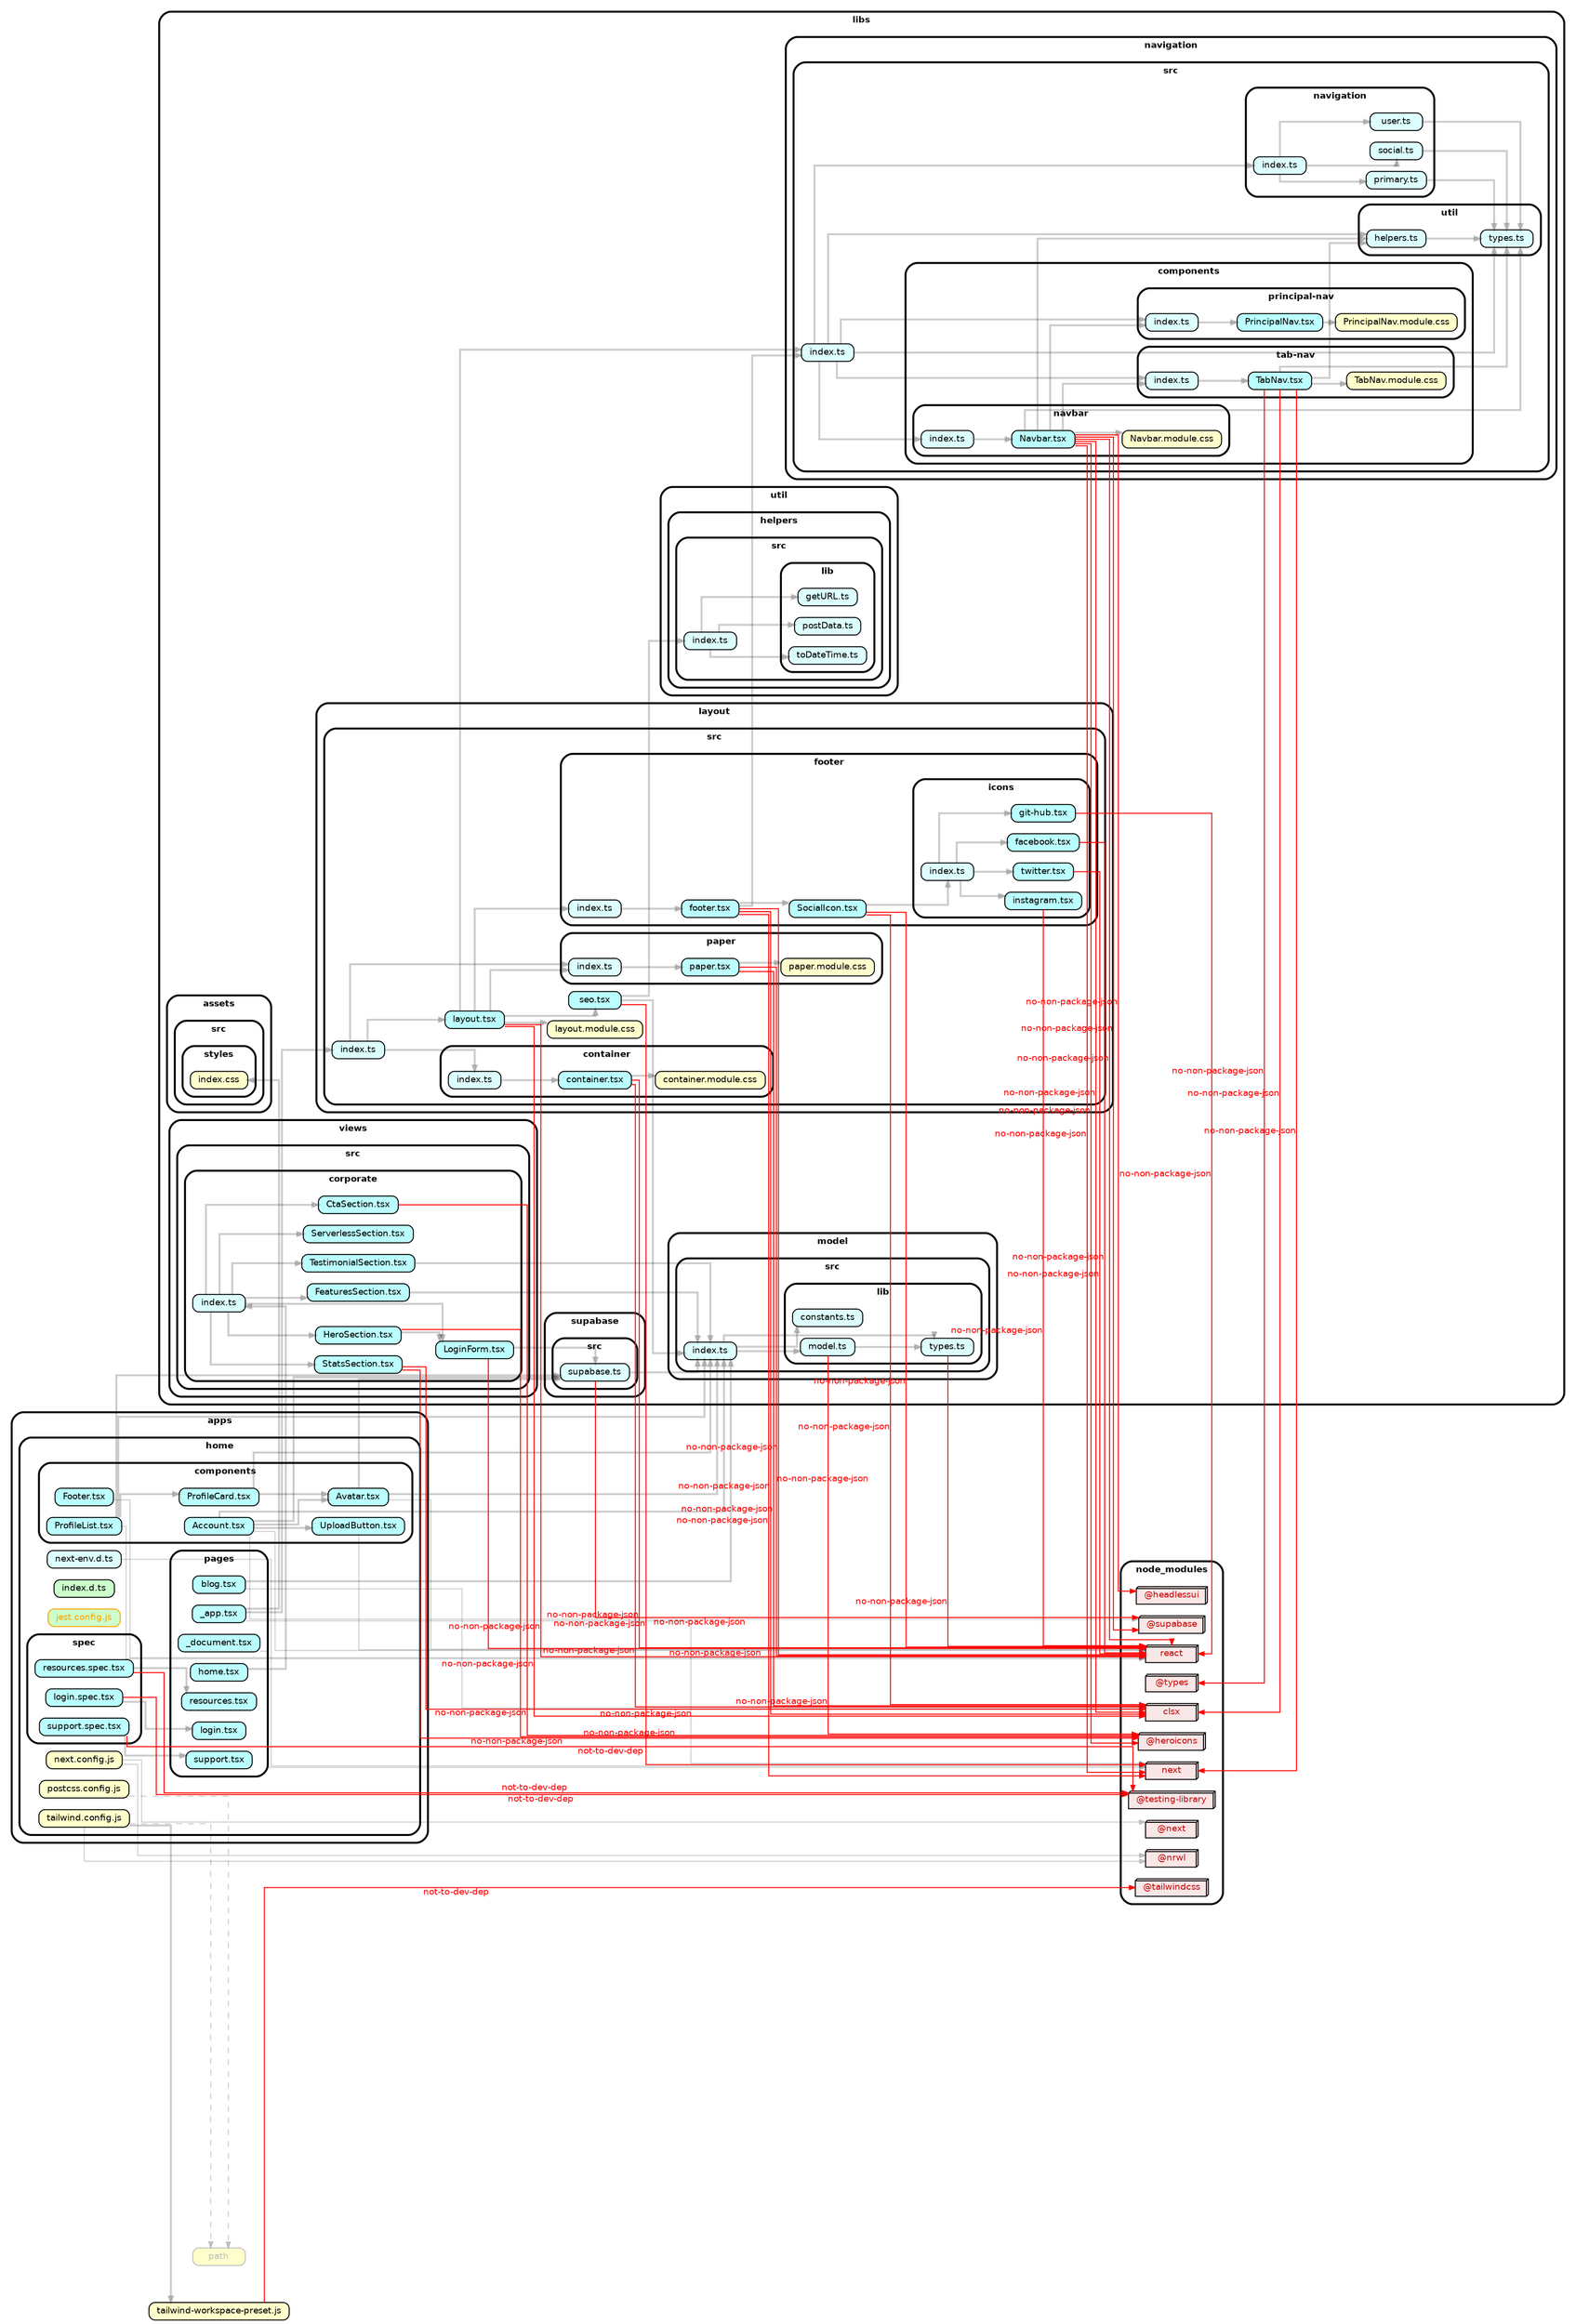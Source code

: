 strict digraph "dependency-cruiser output"{
    ordering="out" rankdir="LR" splines="ortho" overlap="false" nodesep="0.16" ranksep="0.18" fontname="Helvetica-bold" fontsize="9" style="rounded,bold,filled" fillcolor="#ffffff" compound="true"
    node [shape="box" style="rounded, filled" height="0.2" color="black" fillcolor="#ffffcc" fontcolor="black" fontname="Helvetica" fontsize="9"]
    edge [arrowhead="normal" arrowsize="0.6" penwidth="2.0" color="#00000033" fontname="Helvetica" fontsize="9"]

    subgraph "cluster_apps" {label="apps" subgraph "cluster_apps/home" {label="home" subgraph "cluster_apps/home/components" {label="components" "apps/home/components/Account.tsx" [label="Account.tsx" URL="apps/home/components/Account.tsx" fillcolor="#bbfeff"] } } }
    "apps/home/components/Account.tsx" -> "apps/home/components/UploadButton.tsx"
    "apps/home/components/Account.tsx" -> "apps/home/components/Avatar.tsx"
    "apps/home/components/Account.tsx" -> "node_modules/@supabase" [penwidth="1.0"]
    "apps/home/components/Account.tsx" -> "libs/model/src/index.ts"
    "apps/home/components/Account.tsx" -> "libs/supabase/src/supabase.ts"
    "apps/home/components/Account.tsx" -> "node_modules/react" [penwidth="1.0"]
    subgraph "cluster_apps" {label="apps" subgraph "cluster_apps/home" {label="home" subgraph "cluster_apps/home/components" {label="components" "apps/home/components/Avatar.tsx" [label="Avatar.tsx" URL="apps/home/components/Avatar.tsx" fillcolor="#bbfeff"] } } }
    "apps/home/components/Avatar.tsx" -> "libs/model/src/index.ts"
    "apps/home/components/Avatar.tsx" -> "libs/supabase/src/supabase.ts"
    "apps/home/components/Avatar.tsx" -> "node_modules/react" [penwidth="1.0"]
    subgraph "cluster_apps" {label="apps" subgraph "cluster_apps/home" {label="home" subgraph "cluster_apps/home/components" {label="components" "apps/home/components/Footer.tsx" [label="Footer.tsx" URL="apps/home/components/Footer.tsx" fillcolor="#bbfeff"] } } }
    "apps/home/components/Footer.tsx" -> "node_modules/react" [penwidth="1.0"]
    subgraph "cluster_apps" {label="apps" subgraph "cluster_apps/home" {label="home" subgraph "cluster_apps/home/components" {label="components" "apps/home/components/ProfileCard.tsx" [label="ProfileCard.tsx" URL="apps/home/components/ProfileCard.tsx" fillcolor="#bbfeff"] } } }
    "apps/home/components/ProfileCard.tsx" -> "apps/home/components/Avatar.tsx"
    "apps/home/components/ProfileCard.tsx" -> "libs/model/src/index.ts"
    subgraph "cluster_apps" {label="apps" subgraph "cluster_apps/home" {label="home" subgraph "cluster_apps/home/components" {label="components" "apps/home/components/ProfileList.tsx" [label="ProfileList.tsx" URL="apps/home/components/ProfileList.tsx" fillcolor="#bbfeff"] } } }
    "apps/home/components/ProfileList.tsx" -> "apps/home/components/ProfileCard.tsx"
    "apps/home/components/ProfileList.tsx" -> "libs/model/src/index.ts"
    "apps/home/components/ProfileList.tsx" -> "libs/supabase/src/supabase.ts"
    "apps/home/components/ProfileList.tsx" -> "node_modules/react" [penwidth="1.0"]
    subgraph "cluster_apps" {label="apps" subgraph "cluster_apps/home" {label="home" subgraph "cluster_apps/home/components" {label="components" "apps/home/components/UploadButton.tsx" [label="UploadButton.tsx" URL="apps/home/components/UploadButton.tsx" fillcolor="#bbfeff"] } } }
    "apps/home/components/UploadButton.tsx" -> "node_modules/react" [penwidth="1.0"]
    subgraph "cluster_apps" {label="apps" subgraph "cluster_apps/home" {label="home" "apps/home/index.d.ts" [label="index.d.ts" URL="apps/home/index.d.ts" fillcolor="#ccffcc"] } }
    subgraph "cluster_apps" {label="apps" subgraph "cluster_apps/home" {label="home" "apps/home/jest.config.js" [label="jest.config.js" tooltip="no-orphans" URL="apps/home/jest.config.js" fillcolor="#ccffcc" fontcolor="orange" color="orange"] } }
    subgraph "cluster_apps" {label="apps" subgraph "cluster_apps/home" {label="home" "apps/home/next-env.d.ts" [label="next-env.d.ts" URL="apps/home/next-env.d.ts" fillcolor="#ddfeff"] } }
    "apps/home/next-env.d.ts" -> "node_modules/next" [penwidth="1.0"]
    subgraph "cluster_apps" {label="apps" subgraph "cluster_apps/home" {label="home" "apps/home/next.config.js" [label="next.config.js" URL="apps/home/next.config.js" ] } }
    "apps/home/next.config.js" -> "node_modules/@next" [penwidth="1.0"]
    "apps/home/next.config.js" -> "node_modules/@nrwl" [penwidth="1.0"]
    subgraph "cluster_apps" {label="apps" subgraph "cluster_apps/home" {label="home" subgraph "cluster_apps/home/pages" {label="pages" "apps/home/pages/_app.tsx" [label="_app.tsx" URL="apps/home/pages/_app.tsx" fillcolor="#bbfeff"] } } }
    "apps/home/pages/_app.tsx" -> "libs/layout/src/index.ts"
    "apps/home/pages/_app.tsx" -> "libs/assets/src/styles/index.css"
    "apps/home/pages/_app.tsx" -> "node_modules/next" [penwidth="1.0"]
    subgraph "cluster_apps" {label="apps" subgraph "cluster_apps/home" {label="home" subgraph "cluster_apps/home/pages" {label="pages" "apps/home/pages/_document.tsx" [label="_document.tsx" URL="apps/home/pages/_document.tsx" fillcolor="#bbfeff"] } } }
    "apps/home/pages/_document.tsx" -> "node_modules/next" [penwidth="1.0"]
    subgraph "cluster_apps" {label="apps" subgraph "cluster_apps/home" {label="home" subgraph "cluster_apps/home/pages" {label="pages" "apps/home/pages/blog.tsx" [label="blog.tsx" URL="apps/home/pages/blog.tsx" fillcolor="#bbfeff"] } } }
    "apps/home/pages/blog.tsx" -> "libs/model/src/index.ts"
    "apps/home/pages/blog.tsx" -> "node_modules/clsx" [penwidth="1.0"]
    subgraph "cluster_apps" {label="apps" subgraph "cluster_apps/home" {label="home" subgraph "cluster_apps/home/pages" {label="pages" "apps/home/pages/home.tsx" [label="home.tsx" URL="apps/home/pages/home.tsx" fillcolor="#bbfeff"] } } }
    "apps/home/pages/home.tsx" -> "libs/views/src/corporate/index.ts"
    subgraph "cluster_apps" {label="apps" subgraph "cluster_apps/home" {label="home" subgraph "cluster_apps/home/pages" {label="pages" "apps/home/pages/login.tsx" [label="login.tsx" URL="apps/home/pages/login.tsx" fillcolor="#bbfeff"] } } }
    subgraph "cluster_apps" {label="apps" subgraph "cluster_apps/home" {label="home" subgraph "cluster_apps/home/pages" {label="pages" "apps/home/pages/resources.tsx" [label="resources.tsx" URL="apps/home/pages/resources.tsx" fillcolor="#bbfeff"] } } }
    subgraph "cluster_apps" {label="apps" subgraph "cluster_apps/home" {label="home" subgraph "cluster_apps/home/pages" {label="pages" "apps/home/pages/support.tsx" [label="support.tsx" URL="apps/home/pages/support.tsx" fillcolor="#bbfeff"] } } }
    subgraph "cluster_apps" {label="apps" subgraph "cluster_apps/home" {label="home" "apps/home/postcss.config.js" [label="postcss.config.js" URL="apps/home/postcss.config.js" ] } }
    "apps/home/postcss.config.js" -> "path" [style="dashed" penwidth="1.0"]
    subgraph "cluster_apps" {label="apps" subgraph "cluster_apps/home" {label="home" subgraph "cluster_apps/home/spec" {label="spec" "apps/home/spec/login.spec.tsx" [label="login.spec.tsx" URL="apps/home/spec/login.spec.tsx" fillcolor="#bbfeff"] } } }
    "apps/home/spec/login.spec.tsx" -> "apps/home/pages/login.tsx"
    "apps/home/spec/login.spec.tsx" -> "node_modules/@testing-library" [xlabel="not-to-dev-dep" tooltip="not-to-dev-dep" penwidth="1.0" fontcolor="red" color="red"]
    subgraph "cluster_apps" {label="apps" subgraph "cluster_apps/home" {label="home" subgraph "cluster_apps/home/spec" {label="spec" "apps/home/spec/resources.spec.tsx" [label="resources.spec.tsx" URL="apps/home/spec/resources.spec.tsx" fillcolor="#bbfeff"] } } }
    "apps/home/spec/resources.spec.tsx" -> "apps/home/pages/resources.tsx"
    "apps/home/spec/resources.spec.tsx" -> "node_modules/@testing-library" [xlabel="not-to-dev-dep" tooltip="not-to-dev-dep" penwidth="1.0" fontcolor="red" color="red"]
    subgraph "cluster_apps" {label="apps" subgraph "cluster_apps/home" {label="home" subgraph "cluster_apps/home/spec" {label="spec" "apps/home/spec/support.spec.tsx" [label="support.spec.tsx" URL="apps/home/spec/support.spec.tsx" fillcolor="#bbfeff"] } } }
    "apps/home/spec/support.spec.tsx" -> "apps/home/pages/support.tsx"
    "apps/home/spec/support.spec.tsx" -> "node_modules/@testing-library" [xlabel="not-to-dev-dep" tooltip="not-to-dev-dep" penwidth="1.0" fontcolor="red" color="red"]
    subgraph "cluster_apps" {label="apps" subgraph "cluster_apps/home" {label="home" "apps/home/tailwind.config.js" [label="tailwind.config.js" URL="apps/home/tailwind.config.js" ] } }
    "apps/home/tailwind.config.js" -> "tailwind-workspace-preset.js"
    "apps/home/tailwind.config.js" -> "node_modules/@nrwl" [penwidth="1.0"]
    "apps/home/tailwind.config.js" -> "path" [style="dashed" penwidth="1.0"]
    subgraph "cluster_libs" {label="libs" subgraph "cluster_libs/assets" {label="assets" subgraph "cluster_libs/assets/src" {label="src" subgraph "cluster_libs/assets/src/styles" {label="styles" "libs/assets/src/styles/index.css" [label="index.css" URL="libs/assets/src/styles/index.css" ] } } } }
    subgraph "cluster_libs" {label="libs" subgraph "cluster_libs/layout" {label="layout" subgraph "cluster_libs/layout/src" {label="src" subgraph "cluster_libs/layout/src/container" {label="container" "libs/layout/src/container/container.module.css" [label="container.module.css" URL="libs/layout/src/container/container.module.css" ] } } } }
    subgraph "cluster_libs" {label="libs" subgraph "cluster_libs/layout" {label="layout" subgraph "cluster_libs/layout/src" {label="src" subgraph "cluster_libs/layout/src/container" {label="container" "libs/layout/src/container/container.tsx" [label="container.tsx" URL="libs/layout/src/container/container.tsx" fillcolor="#bbfeff"] } } } }
    "libs/layout/src/container/container.tsx" -> "libs/layout/src/container/container.module.css"
    "libs/layout/src/container/container.tsx" -> "node_modules/clsx" [xlabel="no-non-package-json" tooltip="no-non-package-json" penwidth="1.0" fontcolor="red" color="red"]
    "libs/layout/src/container/container.tsx" -> "node_modules/react" [xlabel="no-non-package-json" tooltip="no-non-package-json" penwidth="1.0" fontcolor="red" color="red"]
    subgraph "cluster_libs" {label="libs" subgraph "cluster_libs/layout" {label="layout" subgraph "cluster_libs/layout/src" {label="src" subgraph "cluster_libs/layout/src/container" {label="container" "libs/layout/src/container/index.ts" [label="index.ts" URL="libs/layout/src/container/index.ts" fillcolor="#ddfeff"] } } } }
    "libs/layout/src/container/index.ts" -> "libs/layout/src/container/container.tsx"
    subgraph "cluster_libs" {label="libs" subgraph "cluster_libs/layout" {label="layout" subgraph "cluster_libs/layout/src" {label="src" subgraph "cluster_libs/layout/src/footer" {label="footer" "libs/layout/src/footer/SocialIcon.tsx" [label="SocialIcon.tsx" URL="libs/layout/src/footer/SocialIcon.tsx" fillcolor="#bbfeff"] } } } }
    "libs/layout/src/footer/SocialIcon.tsx" -> "libs/layout/src/footer/icons/index.ts"
    "libs/layout/src/footer/SocialIcon.tsx" -> "node_modules/clsx" [xlabel="no-non-package-json" tooltip="no-non-package-json" penwidth="1.0" fontcolor="red" color="red"]
    "libs/layout/src/footer/SocialIcon.tsx" -> "node_modules/react" [xlabel="no-non-package-json" tooltip="no-non-package-json" penwidth="1.0" fontcolor="red" color="red"]
    subgraph "cluster_libs" {label="libs" subgraph "cluster_libs/layout" {label="layout" subgraph "cluster_libs/layout/src" {label="src" subgraph "cluster_libs/layout/src/footer" {label="footer" "libs/layout/src/footer/footer.tsx" [label="footer.tsx" URL="libs/layout/src/footer/footer.tsx" fillcolor="#bbfeff"] } } } }
    "libs/layout/src/footer/footer.tsx" -> "libs/layout/src/footer/SocialIcon.tsx"
    "libs/layout/src/footer/footer.tsx" -> "libs/navigation/src/index.ts"
    "libs/layout/src/footer/footer.tsx" -> "node_modules/clsx" [xlabel="no-non-package-json" tooltip="no-non-package-json" penwidth="1.0" fontcolor="red" color="red"]
    "libs/layout/src/footer/footer.tsx" -> "node_modules/next" [xlabel="no-non-package-json" tooltip="no-non-package-json" penwidth="1.0" fontcolor="red" color="red"]
    "libs/layout/src/footer/footer.tsx" -> "node_modules/react" [xlabel="no-non-package-json" tooltip="no-non-package-json" penwidth="1.0" fontcolor="red" color="red"]
    subgraph "cluster_libs" {label="libs" subgraph "cluster_libs/layout" {label="layout" subgraph "cluster_libs/layout/src" {label="src" subgraph "cluster_libs/layout/src/footer" {label="footer" subgraph "cluster_libs/layout/src/footer/icons" {label="icons" "libs/layout/src/footer/icons/facebook.tsx" [label="facebook.tsx" URL="libs/layout/src/footer/icons/facebook.tsx" fillcolor="#bbfeff"] } } } } }
    "libs/layout/src/footer/icons/facebook.tsx" -> "node_modules/react" [xlabel="no-non-package-json" tooltip="no-non-package-json" penwidth="1.0" fontcolor="red" color="red"]
    subgraph "cluster_libs" {label="libs" subgraph "cluster_libs/layout" {label="layout" subgraph "cluster_libs/layout/src" {label="src" subgraph "cluster_libs/layout/src/footer" {label="footer" subgraph "cluster_libs/layout/src/footer/icons" {label="icons" "libs/layout/src/footer/icons/git-hub.tsx" [label="git-hub.tsx" URL="libs/layout/src/footer/icons/git-hub.tsx" fillcolor="#bbfeff"] } } } } }
    "libs/layout/src/footer/icons/git-hub.tsx" -> "node_modules/react" [xlabel="no-non-package-json" tooltip="no-non-package-json" penwidth="1.0" fontcolor="red" color="red"]
    subgraph "cluster_libs" {label="libs" subgraph "cluster_libs/layout" {label="layout" subgraph "cluster_libs/layout/src" {label="src" subgraph "cluster_libs/layout/src/footer" {label="footer" subgraph "cluster_libs/layout/src/footer/icons" {label="icons" "libs/layout/src/footer/icons/index.ts" [label="index.ts" URL="libs/layout/src/footer/icons/index.ts" fillcolor="#ddfeff"] } } } } }
    "libs/layout/src/footer/icons/index.ts" -> "libs/layout/src/footer/icons/facebook.tsx"
    "libs/layout/src/footer/icons/index.ts" -> "libs/layout/src/footer/icons/git-hub.tsx"
    "libs/layout/src/footer/icons/index.ts" -> "libs/layout/src/footer/icons/instagram.tsx"
    "libs/layout/src/footer/icons/index.ts" -> "libs/layout/src/footer/icons/twitter.tsx"
    subgraph "cluster_libs" {label="libs" subgraph "cluster_libs/layout" {label="layout" subgraph "cluster_libs/layout/src" {label="src" subgraph "cluster_libs/layout/src/footer" {label="footer" subgraph "cluster_libs/layout/src/footer/icons" {label="icons" "libs/layout/src/footer/icons/instagram.tsx" [label="instagram.tsx" URL="libs/layout/src/footer/icons/instagram.tsx" fillcolor="#bbfeff"] } } } } }
    "libs/layout/src/footer/icons/instagram.tsx" -> "node_modules/react" [xlabel="no-non-package-json" tooltip="no-non-package-json" penwidth="1.0" fontcolor="red" color="red"]
    subgraph "cluster_libs" {label="libs" subgraph "cluster_libs/layout" {label="layout" subgraph "cluster_libs/layout/src" {label="src" subgraph "cluster_libs/layout/src/footer" {label="footer" subgraph "cluster_libs/layout/src/footer/icons" {label="icons" "libs/layout/src/footer/icons/twitter.tsx" [label="twitter.tsx" URL="libs/layout/src/footer/icons/twitter.tsx" fillcolor="#bbfeff"] } } } } }
    "libs/layout/src/footer/icons/twitter.tsx" -> "node_modules/react" [xlabel="no-non-package-json" tooltip="no-non-package-json" penwidth="1.0" fontcolor="red" color="red"]
    subgraph "cluster_libs" {label="libs" subgraph "cluster_libs/layout" {label="layout" subgraph "cluster_libs/layout/src" {label="src" subgraph "cluster_libs/layout/src/footer" {label="footer" "libs/layout/src/footer/index.ts" [label="index.ts" URL="libs/layout/src/footer/index.ts" fillcolor="#ddfeff"] } } } }
    "libs/layout/src/footer/index.ts" -> "libs/layout/src/footer/footer.tsx"
    subgraph "cluster_libs" {label="libs" subgraph "cluster_libs/layout" {label="layout" subgraph "cluster_libs/layout/src" {label="src" "libs/layout/src/index.ts" [label="index.ts" URL="libs/layout/src/index.ts" fillcolor="#ddfeff"] } } }
    "libs/layout/src/index.ts" -> "libs/layout/src/container/index.ts"
    "libs/layout/src/index.ts" -> "libs/layout/src/layout.tsx"
    "libs/layout/src/index.ts" -> "libs/layout/src/paper/index.ts"
    subgraph "cluster_libs" {label="libs" subgraph "cluster_libs/layout" {label="layout" subgraph "cluster_libs/layout/src" {label="src" "libs/layout/src/layout.module.css" [label="layout.module.css" URL="libs/layout/src/layout.module.css" ] } } }
    subgraph "cluster_libs" {label="libs" subgraph "cluster_libs/layout" {label="layout" subgraph "cluster_libs/layout/src" {label="src" "libs/layout/src/layout.tsx" [label="layout.tsx" URL="libs/layout/src/layout.tsx" fillcolor="#bbfeff"] } } }
    "libs/layout/src/layout.tsx" -> "libs/layout/src/footer/index.ts"
    "libs/layout/src/layout.tsx" -> "libs/layout/src/layout.module.css"
    "libs/layout/src/layout.tsx" -> "libs/layout/src/paper/index.ts"
    "libs/layout/src/layout.tsx" -> "libs/layout/src/seo.tsx"
    "libs/layout/src/layout.tsx" -> "libs/navigation/src/index.ts"
    "libs/layout/src/layout.tsx" -> "node_modules/clsx" [xlabel="no-non-package-json" tooltip="no-non-package-json" penwidth="1.0" fontcolor="red" color="red"]
    "libs/layout/src/layout.tsx" -> "node_modules/react" [xlabel="no-non-package-json" tooltip="no-non-package-json" penwidth="1.0" fontcolor="red" color="red"]
    subgraph "cluster_libs" {label="libs" subgraph "cluster_libs/layout" {label="layout" subgraph "cluster_libs/layout/src" {label="src" subgraph "cluster_libs/layout/src/paper" {label="paper" "libs/layout/src/paper/index.ts" [label="index.ts" URL="libs/layout/src/paper/index.ts" fillcolor="#ddfeff"] } } } }
    "libs/layout/src/paper/index.ts" -> "libs/layout/src/paper/paper.tsx"
    subgraph "cluster_libs" {label="libs" subgraph "cluster_libs/layout" {label="layout" subgraph "cluster_libs/layout/src" {label="src" subgraph "cluster_libs/layout/src/paper" {label="paper" "libs/layout/src/paper/paper.module.css" [label="paper.module.css" URL="libs/layout/src/paper/paper.module.css" ] } } } }
    subgraph "cluster_libs" {label="libs" subgraph "cluster_libs/layout" {label="layout" subgraph "cluster_libs/layout/src" {label="src" subgraph "cluster_libs/layout/src/paper" {label="paper" "libs/layout/src/paper/paper.tsx" [label="paper.tsx" URL="libs/layout/src/paper/paper.tsx" fillcolor="#bbfeff"] } } } }
    "libs/layout/src/paper/paper.tsx" -> "libs/layout/src/paper/paper.module.css"
    "libs/layout/src/paper/paper.tsx" -> "node_modules/clsx" [xlabel="no-non-package-json" tooltip="no-non-package-json" penwidth="1.0" fontcolor="red" color="red"]
    "libs/layout/src/paper/paper.tsx" -> "node_modules/react" [xlabel="no-non-package-json" tooltip="no-non-package-json" penwidth="1.0" fontcolor="red" color="red"]
    subgraph "cluster_libs" {label="libs" subgraph "cluster_libs/layout" {label="layout" subgraph "cluster_libs/layout/src" {label="src" "libs/layout/src/seo.tsx" [label="seo.tsx" URL="libs/layout/src/seo.tsx" fillcolor="#bbfeff"] } } }
    "libs/layout/src/seo.tsx" -> "libs/util/helpers/src/index.ts"
    "libs/layout/src/seo.tsx" -> "libs/model/src/index.ts"
    "libs/layout/src/seo.tsx" -> "node_modules/next" [xlabel="no-non-package-json" tooltip="no-non-package-json" penwidth="1.0" fontcolor="red" color="red"]
    subgraph "cluster_libs" {label="libs" subgraph "cluster_libs/model" {label="model" subgraph "cluster_libs/model/src" {label="src" "libs/model/src/index.ts" [label="index.ts" URL="libs/model/src/index.ts" fillcolor="#ddfeff"] } } }
    "libs/model/src/index.ts" -> "libs/model/src/lib/constants.ts"
    "libs/model/src/index.ts" -> "libs/model/src/lib/model.ts"
    "libs/model/src/index.ts" -> "libs/model/src/lib/types.ts"
    subgraph "cluster_libs" {label="libs" subgraph "cluster_libs/model" {label="model" subgraph "cluster_libs/model/src" {label="src" subgraph "cluster_libs/model/src/lib" {label="lib" "libs/model/src/lib/constants.ts" [label="constants.ts" URL="libs/model/src/lib/constants.ts" fillcolor="#ddfeff"] } } } }
    subgraph "cluster_libs" {label="libs" subgraph "cluster_libs/model" {label="model" subgraph "cluster_libs/model/src" {label="src" subgraph "cluster_libs/model/src/lib" {label="lib" "libs/model/src/lib/model.ts" [label="model.ts" URL="libs/model/src/lib/model.ts" fillcolor="#ddfeff"] } } } }
    "libs/model/src/lib/model.ts" -> "libs/model/src/lib/types.ts"
    "libs/model/src/lib/model.ts" -> "node_modules/@heroicons" [xlabel="no-non-package-json" tooltip="no-non-package-json" penwidth="1.0" fontcolor="red" color="red"]
    subgraph "cluster_libs" {label="libs" subgraph "cluster_libs/model" {label="model" subgraph "cluster_libs/model/src" {label="src" subgraph "cluster_libs/model/src/lib" {label="lib" "libs/model/src/lib/types.ts" [label="types.ts" URL="libs/model/src/lib/types.ts" fillcolor="#ddfeff"] } } } }
    "libs/model/src/lib/types.ts" -> "node_modules/react" [xlabel="no-non-package-json" tooltip="no-non-package-json" penwidth="1.0" fontcolor="red" color="red"]
    subgraph "cluster_libs" {label="libs" subgraph "cluster_libs/navigation" {label="navigation" subgraph "cluster_libs/navigation/src" {label="src" subgraph "cluster_libs/navigation/src/components" {label="components" subgraph "cluster_libs/navigation/src/components/navbar" {label="navbar" "libs/navigation/src/components/navbar/Navbar.module.css" [label="Navbar.module.css" URL="libs/navigation/src/components/navbar/Navbar.module.css" ] } } } } }
    subgraph "cluster_libs" {label="libs" subgraph "cluster_libs/navigation" {label="navigation" subgraph "cluster_libs/navigation/src" {label="src" subgraph "cluster_libs/navigation/src/components" {label="components" subgraph "cluster_libs/navigation/src/components/navbar" {label="navbar" "libs/navigation/src/components/navbar/Navbar.tsx" [label="Navbar.tsx" URL="libs/navigation/src/components/navbar/Navbar.tsx" fillcolor="#bbfeff"] } } } } }
    "libs/navigation/src/components/navbar/Navbar.tsx" -> "libs/navigation/src/util/helpers.ts"
    "libs/navigation/src/components/navbar/Navbar.tsx" -> "libs/navigation/src/util/types.ts"
    "libs/navigation/src/components/navbar/Navbar.tsx" -> "libs/navigation/src/components/principal-nav/index.ts"
    "libs/navigation/src/components/navbar/Navbar.tsx" -> "libs/navigation/src/components/tab-nav/index.ts"
    "libs/navigation/src/components/navbar/Navbar.tsx" -> "libs/navigation/src/components/navbar/Navbar.module.css"
    "libs/navigation/src/components/navbar/Navbar.tsx" -> "node_modules/@headlessui" [xlabel="no-non-package-json" tooltip="no-non-package-json" penwidth="1.0" fontcolor="red" color="red"]
    "libs/navigation/src/components/navbar/Navbar.tsx" -> "node_modules/@heroicons" [xlabel="no-non-package-json" tooltip="no-non-package-json" penwidth="1.0" fontcolor="red" color="red"]
    "libs/navigation/src/components/navbar/Navbar.tsx" -> "node_modules/@supabase" [xlabel="no-non-package-json" tooltip="no-non-package-json" penwidth="1.0" fontcolor="red" color="red"]
    "libs/navigation/src/components/navbar/Navbar.tsx" -> "node_modules/clsx" [xlabel="no-non-package-json" tooltip="no-non-package-json" penwidth="1.0" fontcolor="red" color="red"]
    "libs/navigation/src/components/navbar/Navbar.tsx" -> "node_modules/next" [xlabel="no-non-package-json" tooltip="no-non-package-json" penwidth="1.0" fontcolor="red" color="red"]
    "libs/navigation/src/components/navbar/Navbar.tsx" -> "node_modules/react" [xlabel="no-non-package-json" tooltip="no-non-package-json" penwidth="1.0" fontcolor="red" color="red"]
    subgraph "cluster_libs" {label="libs" subgraph "cluster_libs/navigation" {label="navigation" subgraph "cluster_libs/navigation/src" {label="src" subgraph "cluster_libs/navigation/src/components" {label="components" subgraph "cluster_libs/navigation/src/components/navbar" {label="navbar" "libs/navigation/src/components/navbar/index.ts" [label="index.ts" URL="libs/navigation/src/components/navbar/index.ts" fillcolor="#ddfeff"] } } } } }
    "libs/navigation/src/components/navbar/index.ts" -> "libs/navigation/src/components/navbar/Navbar.tsx"
    subgraph "cluster_libs" {label="libs" subgraph "cluster_libs/navigation" {label="navigation" subgraph "cluster_libs/navigation/src" {label="src" subgraph "cluster_libs/navigation/src/components" {label="components" subgraph "cluster_libs/navigation/src/components/principal-nav" {label="principal-nav" "libs/navigation/src/components/principal-nav/PrincipalNav.module.css" [label="PrincipalNav.module.css" URL="libs/navigation/src/components/principal-nav/PrincipalNav.module.css" ] } } } } }
    subgraph "cluster_libs" {label="libs" subgraph "cluster_libs/navigation" {label="navigation" subgraph "cluster_libs/navigation/src" {label="src" subgraph "cluster_libs/navigation/src/components" {label="components" subgraph "cluster_libs/navigation/src/components/principal-nav" {label="principal-nav" "libs/navigation/src/components/principal-nav/PrincipalNav.tsx" [label="PrincipalNav.tsx" URL="libs/navigation/src/components/principal-nav/PrincipalNav.tsx" fillcolor="#bbfeff"] } } } } }
    "libs/navigation/src/components/principal-nav/PrincipalNav.tsx" -> "libs/navigation/src/components/principal-nav/PrincipalNav.module.css"
    subgraph "cluster_libs" {label="libs" subgraph "cluster_libs/navigation" {label="navigation" subgraph "cluster_libs/navigation/src" {label="src" subgraph "cluster_libs/navigation/src/components" {label="components" subgraph "cluster_libs/navigation/src/components/principal-nav" {label="principal-nav" "libs/navigation/src/components/principal-nav/index.ts" [label="index.ts" URL="libs/navigation/src/components/principal-nav/index.ts" fillcolor="#ddfeff"] } } } } }
    "libs/navigation/src/components/principal-nav/index.ts" -> "libs/navigation/src/components/principal-nav/PrincipalNav.tsx"
    subgraph "cluster_libs" {label="libs" subgraph "cluster_libs/navigation" {label="navigation" subgraph "cluster_libs/navigation/src" {label="src" subgraph "cluster_libs/navigation/src/components" {label="components" subgraph "cluster_libs/navigation/src/components/tab-nav" {label="tab-nav" "libs/navigation/src/components/tab-nav/TabNav.module.css" [label="TabNav.module.css" URL="libs/navigation/src/components/tab-nav/TabNav.module.css" ] } } } } }
    subgraph "cluster_libs" {label="libs" subgraph "cluster_libs/navigation" {label="navigation" subgraph "cluster_libs/navigation/src" {label="src" subgraph "cluster_libs/navigation/src/components" {label="components" subgraph "cluster_libs/navigation/src/components/tab-nav" {label="tab-nav" "libs/navigation/src/components/tab-nav/TabNav.tsx" [label="TabNav.tsx" URL="libs/navigation/src/components/tab-nav/TabNav.tsx" fillcolor="#bbfeff"] } } } } }
    "libs/navigation/src/components/tab-nav/TabNav.tsx" -> "libs/navigation/src/util/helpers.ts"
    "libs/navigation/src/components/tab-nav/TabNav.tsx" -> "libs/navigation/src/util/types.ts"
    "libs/navigation/src/components/tab-nav/TabNav.tsx" -> "libs/navigation/src/components/tab-nav/TabNav.module.css"
    "libs/navigation/src/components/tab-nav/TabNav.tsx" -> "node_modules/clsx" [xlabel="no-non-package-json" tooltip="no-non-package-json" penwidth="1.0" fontcolor="red" color="red"]
    "libs/navigation/src/components/tab-nav/TabNav.tsx" -> "node_modules/@types" [xlabel="no-non-package-json" tooltip="no-non-package-json" penwidth="1.0" fontcolor="red" color="red"]
    "libs/navigation/src/components/tab-nav/TabNav.tsx" -> "node_modules/next" [xlabel="no-non-package-json" tooltip="no-non-package-json" penwidth="1.0" fontcolor="red" color="red"]
    subgraph "cluster_libs" {label="libs" subgraph "cluster_libs/navigation" {label="navigation" subgraph "cluster_libs/navigation/src" {label="src" subgraph "cluster_libs/navigation/src/components" {label="components" subgraph "cluster_libs/navigation/src/components/tab-nav" {label="tab-nav" "libs/navigation/src/components/tab-nav/index.ts" [label="index.ts" URL="libs/navigation/src/components/tab-nav/index.ts" fillcolor="#ddfeff"] } } } } }
    "libs/navigation/src/components/tab-nav/index.ts" -> "libs/navigation/src/components/tab-nav/TabNav.tsx"
    subgraph "cluster_libs" {label="libs" subgraph "cluster_libs/navigation" {label="navigation" subgraph "cluster_libs/navigation/src" {label="src" "libs/navigation/src/index.ts" [label="index.ts" URL="libs/navigation/src/index.ts" fillcolor="#ddfeff"] } } }
    "libs/navigation/src/index.ts" -> "libs/navigation/src/components/navbar/index.ts"
    "libs/navigation/src/index.ts" -> "libs/navigation/src/components/principal-nav/index.ts"
    "libs/navigation/src/index.ts" -> "libs/navigation/src/components/tab-nav/index.ts"
    "libs/navigation/src/index.ts" -> "libs/navigation/src/navigation/index.ts"
    "libs/navigation/src/index.ts" -> "libs/navigation/src/util/helpers.ts"
    "libs/navigation/src/index.ts" -> "libs/navigation/src/util/types.ts"
    subgraph "cluster_libs" {label="libs" subgraph "cluster_libs/navigation" {label="navigation" subgraph "cluster_libs/navigation/src" {label="src" subgraph "cluster_libs/navigation/src/navigation" {label="navigation" "libs/navigation/src/navigation/index.ts" [label="index.ts" URL="libs/navigation/src/navigation/index.ts" fillcolor="#ddfeff"] } } } }
    "libs/navigation/src/navigation/index.ts" -> "libs/navigation/src/navigation/primary.ts"
    "libs/navigation/src/navigation/index.ts" -> "libs/navigation/src/navigation/social.ts"
    "libs/navigation/src/navigation/index.ts" -> "libs/navigation/src/navigation/user.ts"
    subgraph "cluster_libs" {label="libs" subgraph "cluster_libs/navigation" {label="navigation" subgraph "cluster_libs/navigation/src" {label="src" subgraph "cluster_libs/navigation/src/navigation" {label="navigation" "libs/navigation/src/navigation/primary.ts" [label="primary.ts" URL="libs/navigation/src/navigation/primary.ts" fillcolor="#ddfeff"] } } } }
    "libs/navigation/src/navigation/primary.ts" -> "libs/navigation/src/util/types.ts"
    subgraph "cluster_libs" {label="libs" subgraph "cluster_libs/navigation" {label="navigation" subgraph "cluster_libs/navigation/src" {label="src" subgraph "cluster_libs/navigation/src/navigation" {label="navigation" "libs/navigation/src/navigation/social.ts" [label="social.ts" URL="libs/navigation/src/navigation/social.ts" fillcolor="#ddfeff"] } } } }
    "libs/navigation/src/navigation/social.ts" -> "libs/navigation/src/util/types.ts"
    subgraph "cluster_libs" {label="libs" subgraph "cluster_libs/navigation" {label="navigation" subgraph "cluster_libs/navigation/src" {label="src" subgraph "cluster_libs/navigation/src/navigation" {label="navigation" "libs/navigation/src/navigation/user.ts" [label="user.ts" URL="libs/navigation/src/navigation/user.ts" fillcolor="#ddfeff"] } } } }
    "libs/navigation/src/navigation/user.ts" -> "libs/navigation/src/util/types.ts"
    subgraph "cluster_libs" {label="libs" subgraph "cluster_libs/navigation" {label="navigation" subgraph "cluster_libs/navigation/src" {label="src" subgraph "cluster_libs/navigation/src/util" {label="util" "libs/navigation/src/util/helpers.ts" [label="helpers.ts" URL="libs/navigation/src/util/helpers.ts" fillcolor="#ddfeff"] } } } }
    "libs/navigation/src/util/helpers.ts" -> "libs/navigation/src/util/types.ts"
    subgraph "cluster_libs" {label="libs" subgraph "cluster_libs/navigation" {label="navigation" subgraph "cluster_libs/navigation/src" {label="src" subgraph "cluster_libs/navigation/src/util" {label="util" "libs/navigation/src/util/types.ts" [label="types.ts" URL="libs/navigation/src/util/types.ts" fillcolor="#ddfeff"] } } } }
    subgraph "cluster_libs" {label="libs" subgraph "cluster_libs/supabase" {label="supabase" subgraph "cluster_libs/supabase/src" {label="src" "libs/supabase/src/supabase.ts" [label="supabase.ts" URL="libs/supabase/src/supabase.ts" fillcolor="#ddfeff"] } } }
    "libs/supabase/src/supabase.ts" -> "node_modules/@supabase" [xlabel="no-non-package-json" tooltip="no-non-package-json" penwidth="1.0" fontcolor="red" color="red"]
    "libs/supabase/src/supabase.ts" -> "libs/model/src/index.ts"
    subgraph "cluster_libs" {label="libs" subgraph "cluster_libs/util" {label="util" subgraph "cluster_libs/util/helpers" {label="helpers" subgraph "cluster_libs/util/helpers/src" {label="src" "libs/util/helpers/src/index.ts" [label="index.ts" URL="libs/util/helpers/src/index.ts" fillcolor="#ddfeff"] } } } }
    "libs/util/helpers/src/index.ts" -> "libs/util/helpers/src/lib/getURL.ts"
    "libs/util/helpers/src/index.ts" -> "libs/util/helpers/src/lib/postData.ts"
    "libs/util/helpers/src/index.ts" -> "libs/util/helpers/src/lib/toDateTime.ts"
    subgraph "cluster_libs" {label="libs" subgraph "cluster_libs/util" {label="util" subgraph "cluster_libs/util/helpers" {label="helpers" subgraph "cluster_libs/util/helpers/src" {label="src" subgraph "cluster_libs/util/helpers/src/lib" {label="lib" "libs/util/helpers/src/lib/getURL.ts" [label="getURL.ts" URL="libs/util/helpers/src/lib/getURL.ts" fillcolor="#ddfeff"] } } } } }
    subgraph "cluster_libs" {label="libs" subgraph "cluster_libs/util" {label="util" subgraph "cluster_libs/util/helpers" {label="helpers" subgraph "cluster_libs/util/helpers/src" {label="src" subgraph "cluster_libs/util/helpers/src/lib" {label="lib" "libs/util/helpers/src/lib/postData.ts" [label="postData.ts" URL="libs/util/helpers/src/lib/postData.ts" fillcolor="#ddfeff"] } } } } }
    subgraph "cluster_libs" {label="libs" subgraph "cluster_libs/util" {label="util" subgraph "cluster_libs/util/helpers" {label="helpers" subgraph "cluster_libs/util/helpers/src" {label="src" subgraph "cluster_libs/util/helpers/src/lib" {label="lib" "libs/util/helpers/src/lib/toDateTime.ts" [label="toDateTime.ts" URL="libs/util/helpers/src/lib/toDateTime.ts" fillcolor="#ddfeff"] } } } } }
    subgraph "cluster_libs" {label="libs" subgraph "cluster_libs/views" {label="views" subgraph "cluster_libs/views/src" {label="src" subgraph "cluster_libs/views/src/corporate" {label="corporate" "libs/views/src/corporate/CtaSection.tsx" [label="CtaSection.tsx" URL="libs/views/src/corporate/CtaSection.tsx" fillcolor="#bbfeff"] } } } }
    "libs/views/src/corporate/CtaSection.tsx" -> "node_modules/@heroicons" [xlabel="no-non-package-json" tooltip="no-non-package-json" penwidth="1.0" fontcolor="red" color="red"]
    subgraph "cluster_libs" {label="libs" subgraph "cluster_libs/views" {label="views" subgraph "cluster_libs/views/src" {label="src" subgraph "cluster_libs/views/src/corporate" {label="corporate" "libs/views/src/corporate/FeaturesSection.tsx" [label="FeaturesSection.tsx" URL="libs/views/src/corporate/FeaturesSection.tsx" fillcolor="#bbfeff"] } } } }
    "libs/views/src/corporate/FeaturesSection.tsx" -> "libs/model/src/index.ts"
    subgraph "cluster_libs" {label="libs" subgraph "cluster_libs/views" {label="views" subgraph "cluster_libs/views/src" {label="src" subgraph "cluster_libs/views/src/corporate" {label="corporate" "libs/views/src/corporate/HeroSection.tsx" [label="HeroSection.tsx" URL="libs/views/src/corporate/HeroSection.tsx" fillcolor="#bbfeff"] } } } }
    "libs/views/src/corporate/HeroSection.tsx" -> "libs/views/src/corporate/LoginForm.tsx"
    "libs/views/src/corporate/HeroSection.tsx" -> "node_modules/@heroicons" [xlabel="no-non-package-json" tooltip="no-non-package-json" penwidth="1.0" fontcolor="red" color="red"]
    subgraph "cluster_libs" {label="libs" subgraph "cluster_libs/views" {label="views" subgraph "cluster_libs/views/src" {label="src" subgraph "cluster_libs/views/src/corporate" {label="corporate" "libs/views/src/corporate/LoginForm.tsx" [label="LoginForm.tsx" URL="libs/views/src/corporate/LoginForm.tsx" fillcolor="#bbfeff"] } } } }
    "libs/views/src/corporate/LoginForm.tsx" -> "libs/supabase/src/supabase.ts"
    "libs/views/src/corporate/LoginForm.tsx" -> "node_modules/react" [xlabel="no-non-package-json" tooltip="no-non-package-json" penwidth="1.0" fontcolor="red" color="red"]
    subgraph "cluster_libs" {label="libs" subgraph "cluster_libs/views" {label="views" subgraph "cluster_libs/views/src" {label="src" subgraph "cluster_libs/views/src/corporate" {label="corporate" "libs/views/src/corporate/ServerlessSection.tsx" [label="ServerlessSection.tsx" URL="libs/views/src/corporate/ServerlessSection.tsx" fillcolor="#bbfeff"] } } } }
    subgraph "cluster_libs" {label="libs" subgraph "cluster_libs/views" {label="views" subgraph "cluster_libs/views/src" {label="src" subgraph "cluster_libs/views/src/corporate" {label="corporate" "libs/views/src/corporate/StatsSection.tsx" [label="StatsSection.tsx" URL="libs/views/src/corporate/StatsSection.tsx" fillcolor="#bbfeff"] } } } }
    "libs/views/src/corporate/StatsSection.tsx" -> "node_modules/@heroicons" [xlabel="no-non-package-json" tooltip="no-non-package-json" penwidth="1.0" fontcolor="red" color="red"]
    "libs/views/src/corporate/StatsSection.tsx" -> "node_modules/clsx" [xlabel="no-non-package-json" tooltip="no-non-package-json" penwidth="1.0" fontcolor="red" color="red"]
    subgraph "cluster_libs" {label="libs" subgraph "cluster_libs/views" {label="views" subgraph "cluster_libs/views/src" {label="src" subgraph "cluster_libs/views/src/corporate" {label="corporate" "libs/views/src/corporate/TestimonialSection.tsx" [label="TestimonialSection.tsx" URL="libs/views/src/corporate/TestimonialSection.tsx" fillcolor="#bbfeff"] } } } }
    "libs/views/src/corporate/TestimonialSection.tsx" -> "libs/model/src/index.ts"
    subgraph "cluster_libs" {label="libs" subgraph "cluster_libs/views" {label="views" subgraph "cluster_libs/views/src" {label="src" subgraph "cluster_libs/views/src/corporate" {label="corporate" "libs/views/src/corporate/index.ts" [label="index.ts" URL="libs/views/src/corporate/index.ts" fillcolor="#ddfeff"] } } } }
    "libs/views/src/corporate/index.ts" -> "libs/views/src/corporate/CtaSection.tsx"
    "libs/views/src/corporate/index.ts" -> "libs/views/src/corporate/FeaturesSection.tsx"
    "libs/views/src/corporate/index.ts" -> "libs/views/src/corporate/HeroSection.tsx"
    "libs/views/src/corporate/index.ts" -> "libs/views/src/corporate/LoginForm.tsx"
    "libs/views/src/corporate/index.ts" -> "libs/views/src/corporate/ServerlessSection.tsx"
    "libs/views/src/corporate/index.ts" -> "libs/views/src/corporate/StatsSection.tsx"
    "libs/views/src/corporate/index.ts" -> "libs/views/src/corporate/TestimonialSection.tsx"
    subgraph "cluster_node_modules" {label="node_modules" "node_modules/@headlessui" [label="@headlessui" URL="node_modules/@headlessui" shape="box3d" fillcolor="#c40b0a1a" fontcolor="#c40b0a"] }
    subgraph "cluster_node_modules" {label="node_modules" "node_modules/@heroicons" [label="@heroicons" URL="node_modules/@heroicons" shape="box3d" fillcolor="#c40b0a1a" fontcolor="#c40b0a"] }
    subgraph "cluster_node_modules" {label="node_modules" "node_modules/@next" [label="@next" URL="node_modules/@next" shape="box3d" fillcolor="#c40b0a1a" fontcolor="#c40b0a"] }
    subgraph "cluster_node_modules" {label="node_modules" "node_modules/@nrwl" [label="@nrwl" URL="node_modules/@nrwl" shape="box3d" fillcolor="#c40b0a1a" fontcolor="#c40b0a"] }
    subgraph "cluster_node_modules" {label="node_modules" "node_modules/@supabase" [label="@supabase" URL="node_modules/@supabase" shape="box3d" fillcolor="#c40b0a1a" fontcolor="#c40b0a"] }
    subgraph "cluster_node_modules" {label="node_modules" "node_modules/@tailwindcss" [label="@tailwindcss" URL="node_modules/@tailwindcss" shape="box3d" fillcolor="#c40b0a1a" fontcolor="#c40b0a"] }
    subgraph "cluster_node_modules" {label="node_modules" "node_modules/@testing-library" [label="@testing-library" URL="node_modules/@testing-library" shape="box3d" fillcolor="#c40b0a1a" fontcolor="#c40b0a"] }
    subgraph "cluster_node_modules" {label="node_modules" "node_modules/@types" [label="@types" URL="node_modules/@types" shape="box3d" fillcolor="#c40b0a1a" fontcolor="#c40b0a"] }
    subgraph "cluster_node_modules" {label="node_modules" "node_modules/clsx" [label="clsx" URL="node_modules/clsx" shape="box3d" fillcolor="#c40b0a1a" fontcolor="#c40b0a"] }
    subgraph "cluster_node_modules" {label="node_modules" "node_modules/next" [label="next" URL="node_modules/next" shape="box3d" fillcolor="#c40b0a1a" fontcolor="#c40b0a"] }
    subgraph "cluster_node_modules" {label="node_modules" "node_modules/react" [label="react" URL="node_modules/react" shape="box3d" fillcolor="#c40b0a1a" fontcolor="#c40b0a"] }
    "path" [label="path" color="grey" fontcolor="grey"]
    "tailwind-workspace-preset.js" [label="tailwind-workspace-preset.js" URL="tailwind-workspace-preset.js" ]
    "tailwind-workspace-preset.js" -> "node_modules/@tailwindcss" [xlabel="not-to-dev-dep" tooltip="not-to-dev-dep" penwidth="1.0" fontcolor="red" color="red"]
}
